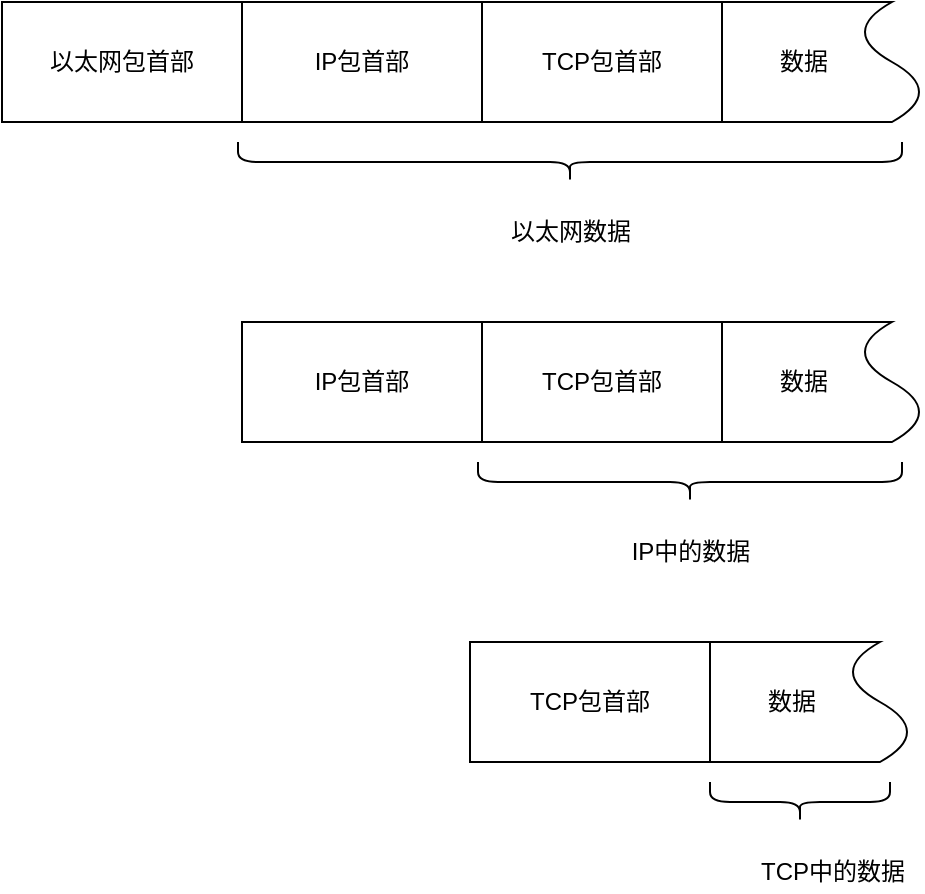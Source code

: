 <mxfile version="13.1.3">
    <diagram id="6hGFLwfOUW9BJ-s0fimq" name="Page-1">
        <mxGraphModel dx="740" dy="863" grid="1" gridSize="10" guides="1" tooltips="1" connect="1" arrows="1" fold="1" page="1" pageScale="1" pageWidth="827" pageHeight="1169" math="0" shadow="0">
            <root>
                <mxCell id="0"/>
                <mxCell id="1" parent="0"/>
                <mxCell id="5" value="TCP包首部" style="rounded=0;whiteSpace=wrap;html=1;fillColor=none;" parent="1" vertex="1">
                    <mxGeometry x="336" y="480" width="120" height="60" as="geometry"/>
                </mxCell>
                <mxCell id="6" value="数据" style="shape=document;whiteSpace=wrap;html=1;boundedLbl=1;direction=north;fillColor=none;" parent="1" vertex="1">
                    <mxGeometry x="456" y="480" width="100" height="60" as="geometry"/>
                </mxCell>
                <mxCell id="11" value="" style="shape=curlyBracket;whiteSpace=wrap;html=1;rounded=1;direction=north;" parent="1" vertex="1">
                    <mxGeometry x="456" y="550" width="90" height="20" as="geometry"/>
                </mxCell>
                <mxCell id="12" value="TCP中的数据&lt;br&gt;" style="text;html=1;align=center;verticalAlign=middle;resizable=0;points=[];autosize=1;" parent="1" vertex="1">
                    <mxGeometry x="472" y="585" width="90" height="20" as="geometry"/>
                </mxCell>
                <mxCell id="15" value="TCP包首部" style="rounded=0;whiteSpace=wrap;html=1;fillColor=none;" parent="1" vertex="1">
                    <mxGeometry x="342" y="320" width="120" height="60" as="geometry"/>
                </mxCell>
                <mxCell id="16" value="数据" style="shape=document;whiteSpace=wrap;html=1;boundedLbl=1;direction=north;fillColor=none;" parent="1" vertex="1">
                    <mxGeometry x="462" y="320" width="100" height="60" as="geometry"/>
                </mxCell>
                <mxCell id="17" value="" style="shape=curlyBracket;whiteSpace=wrap;html=1;rounded=1;direction=north;" parent="1" vertex="1">
                    <mxGeometry x="340" y="390" width="212" height="20" as="geometry"/>
                </mxCell>
                <mxCell id="18" value="IP中的数据" style="text;html=1;align=center;verticalAlign=middle;resizable=0;points=[];autosize=1;" parent="1" vertex="1">
                    <mxGeometry x="411" y="425" width="70" height="20" as="geometry"/>
                </mxCell>
                <mxCell id="19" value="IP包首部" style="rounded=0;whiteSpace=wrap;html=1;" parent="1" vertex="1">
                    <mxGeometry x="222" y="320" width="120" height="60" as="geometry"/>
                </mxCell>
                <mxCell id="20" value="TCP包首部" style="rounded=0;whiteSpace=wrap;html=1;fillColor=none;" parent="1" vertex="1">
                    <mxGeometry x="342" y="160" width="120" height="60" as="geometry"/>
                </mxCell>
                <mxCell id="21" value="数据" style="shape=document;whiteSpace=wrap;html=1;boundedLbl=1;direction=north;fillColor=none;" parent="1" vertex="1">
                    <mxGeometry x="462" y="160" width="100" height="60" as="geometry"/>
                </mxCell>
                <mxCell id="22" value="" style="shape=curlyBracket;whiteSpace=wrap;html=1;rounded=1;direction=north;" parent="1" vertex="1">
                    <mxGeometry x="220" y="230" width="332" height="20" as="geometry"/>
                </mxCell>
                <mxCell id="23" value="以太网数据" style="text;html=1;align=center;verticalAlign=middle;resizable=0;points=[];autosize=1;" parent="1" vertex="1">
                    <mxGeometry x="346" y="265" width="80" height="20" as="geometry"/>
                </mxCell>
                <mxCell id="24" value="IP包首部" style="rounded=0;whiteSpace=wrap;html=1;fillColor=none;" parent="1" vertex="1">
                    <mxGeometry x="222" y="160" width="120" height="60" as="geometry"/>
                </mxCell>
                <mxCell id="25" value="以太网包首部" style="rounded=0;whiteSpace=wrap;html=1;" parent="1" vertex="1">
                    <mxGeometry x="102" y="160" width="120" height="60" as="geometry"/>
                </mxCell>
            </root>
        </mxGraphModel>
    </diagram>
</mxfile>